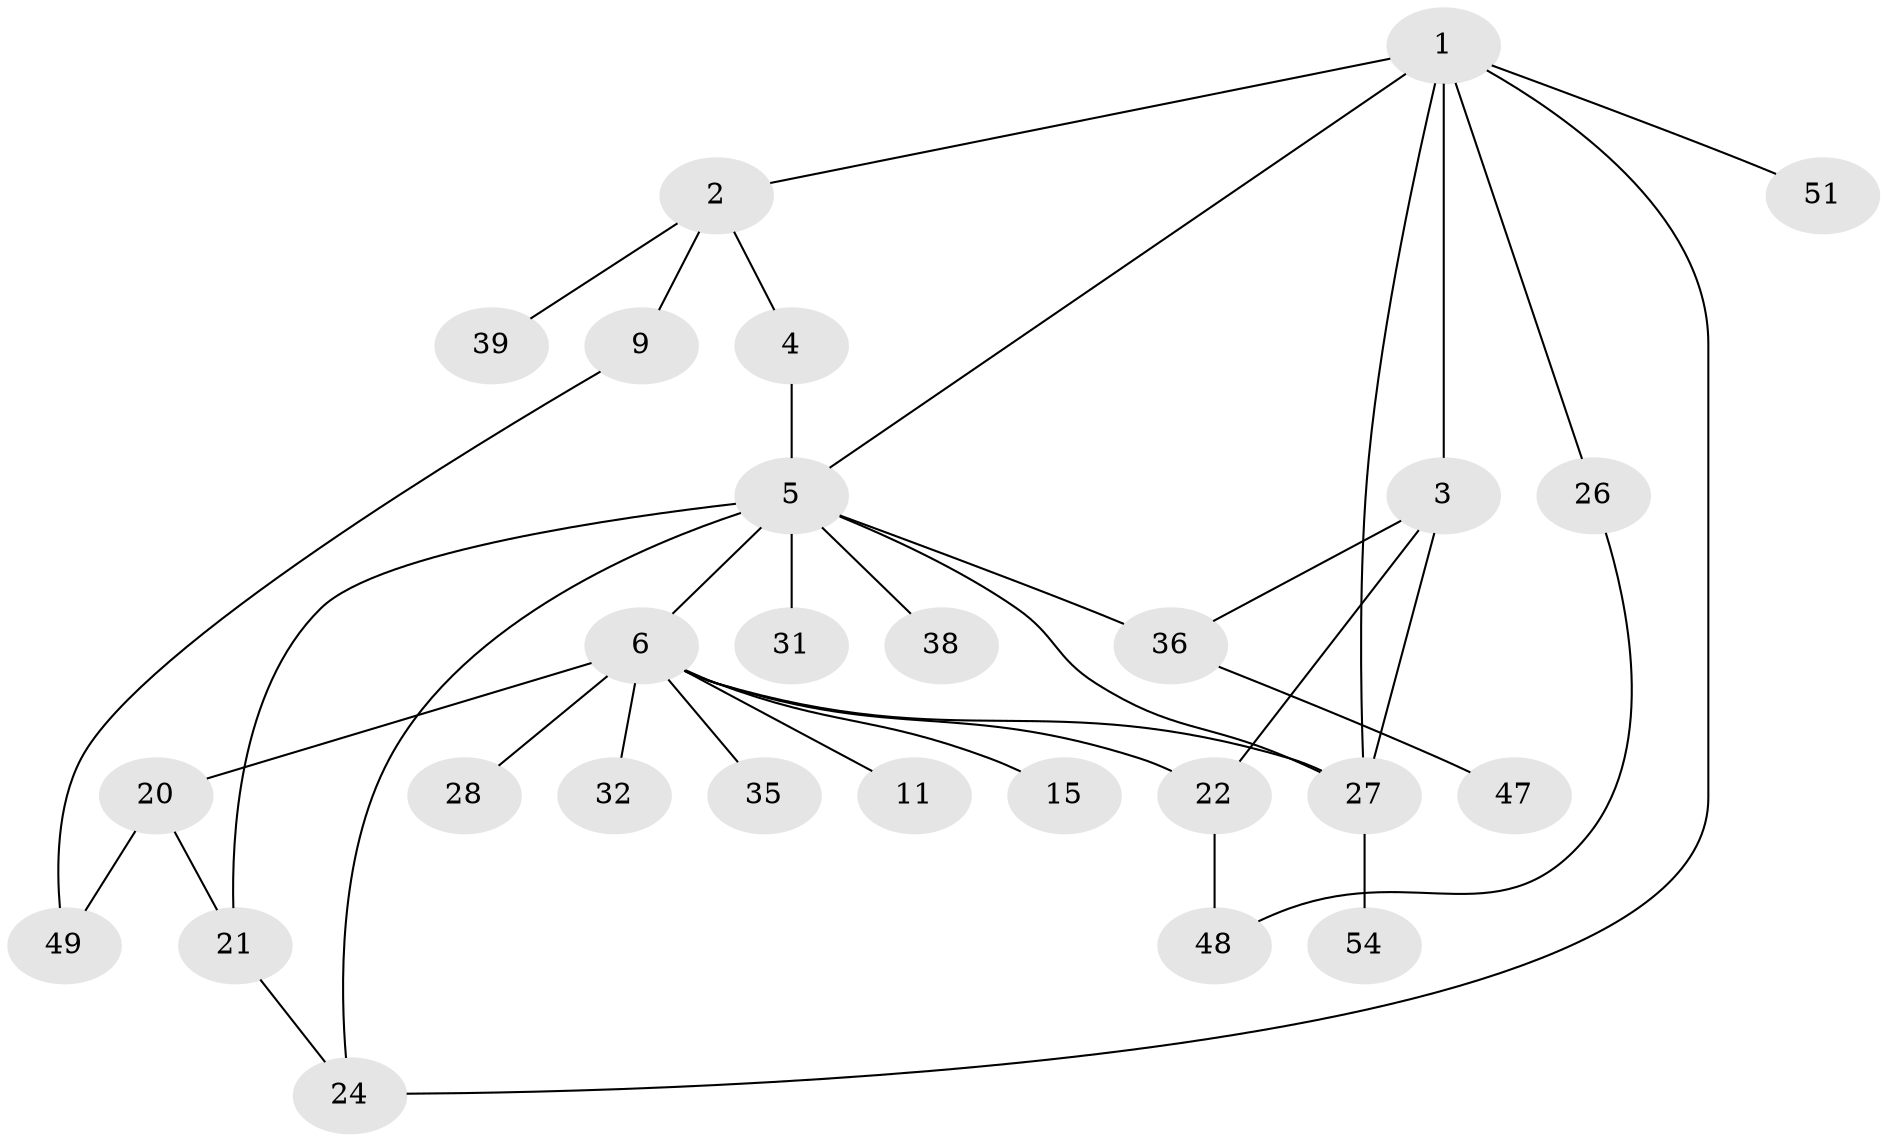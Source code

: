 // original degree distribution, {4: 0.12962962962962962, 2: 0.25925925925925924, 9: 0.018518518518518517, 8: 0.018518518518518517, 5: 0.037037037037037035, 1: 0.2962962962962963, 3: 0.24074074074074073}
// Generated by graph-tools (version 1.1) at 2025/13/03/09/25 04:13:36]
// undirected, 27 vertices, 37 edges
graph export_dot {
graph [start="1"]
  node [color=gray90,style=filled];
  1 [super="+18"];
  2;
  3 [super="+14+17"];
  4;
  5 [super="+23+10+50+8"];
  6 [super="+13+19+7"];
  9;
  11;
  15;
  20 [super="+25"];
  21;
  22 [super="+53+46"];
  24;
  26 [super="+42"];
  27 [super="+37"];
  28;
  31;
  32 [super="+52"];
  35;
  36;
  38 [super="+45"];
  39;
  47;
  48;
  49;
  51;
  54;
  1 -- 2;
  1 -- 3;
  1 -- 5;
  1 -- 51;
  1 -- 24;
  1 -- 26;
  1 -- 27;
  2 -- 4;
  2 -- 9;
  2 -- 39;
  3 -- 22;
  3 -- 27;
  3 -- 36;
  4 -- 5;
  5 -- 6 [weight=3];
  5 -- 21;
  5 -- 36;
  5 -- 31 [weight=2];
  5 -- 38;
  5 -- 24;
  5 -- 27 [weight=2];
  6 -- 15;
  6 -- 32;
  6 -- 28;
  6 -- 35;
  6 -- 20;
  6 -- 22;
  6 -- 11;
  6 -- 27;
  9 -- 49;
  20 -- 21;
  20 -- 49;
  21 -- 24;
  22 -- 48;
  26 -- 48;
  27 -- 54;
  36 -- 47;
}
